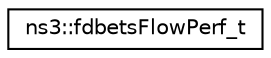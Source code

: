 digraph "Graphical Class Hierarchy"
{
 // LATEX_PDF_SIZE
  edge [fontname="Helvetica",fontsize="10",labelfontname="Helvetica",labelfontsize="10"];
  node [fontname="Helvetica",fontsize="10",shape=record];
  rankdir="LR";
  Node0 [label="ns3::fdbetsFlowPerf_t",height=0.2,width=0.4,color="black", fillcolor="white", style="filled",URL="$structns3_1_1fdbets_flow_perf__t.html",tooltip="fdbetsFlowPerf_t structure"];
}
